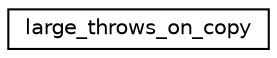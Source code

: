 digraph "Graphical Class Hierarchy"
{
  edge [fontname="Helvetica",fontsize="10",labelfontname="Helvetica",labelfontsize="10"];
  node [fontname="Helvetica",fontsize="10",shape=record];
  rankdir="LR";
  Node0 [label="large_throws_on_copy",height=0.2,width=0.4,color="black", fillcolor="white", style="filled",URL="$structlarge__throws__on__copy.html"];
}
